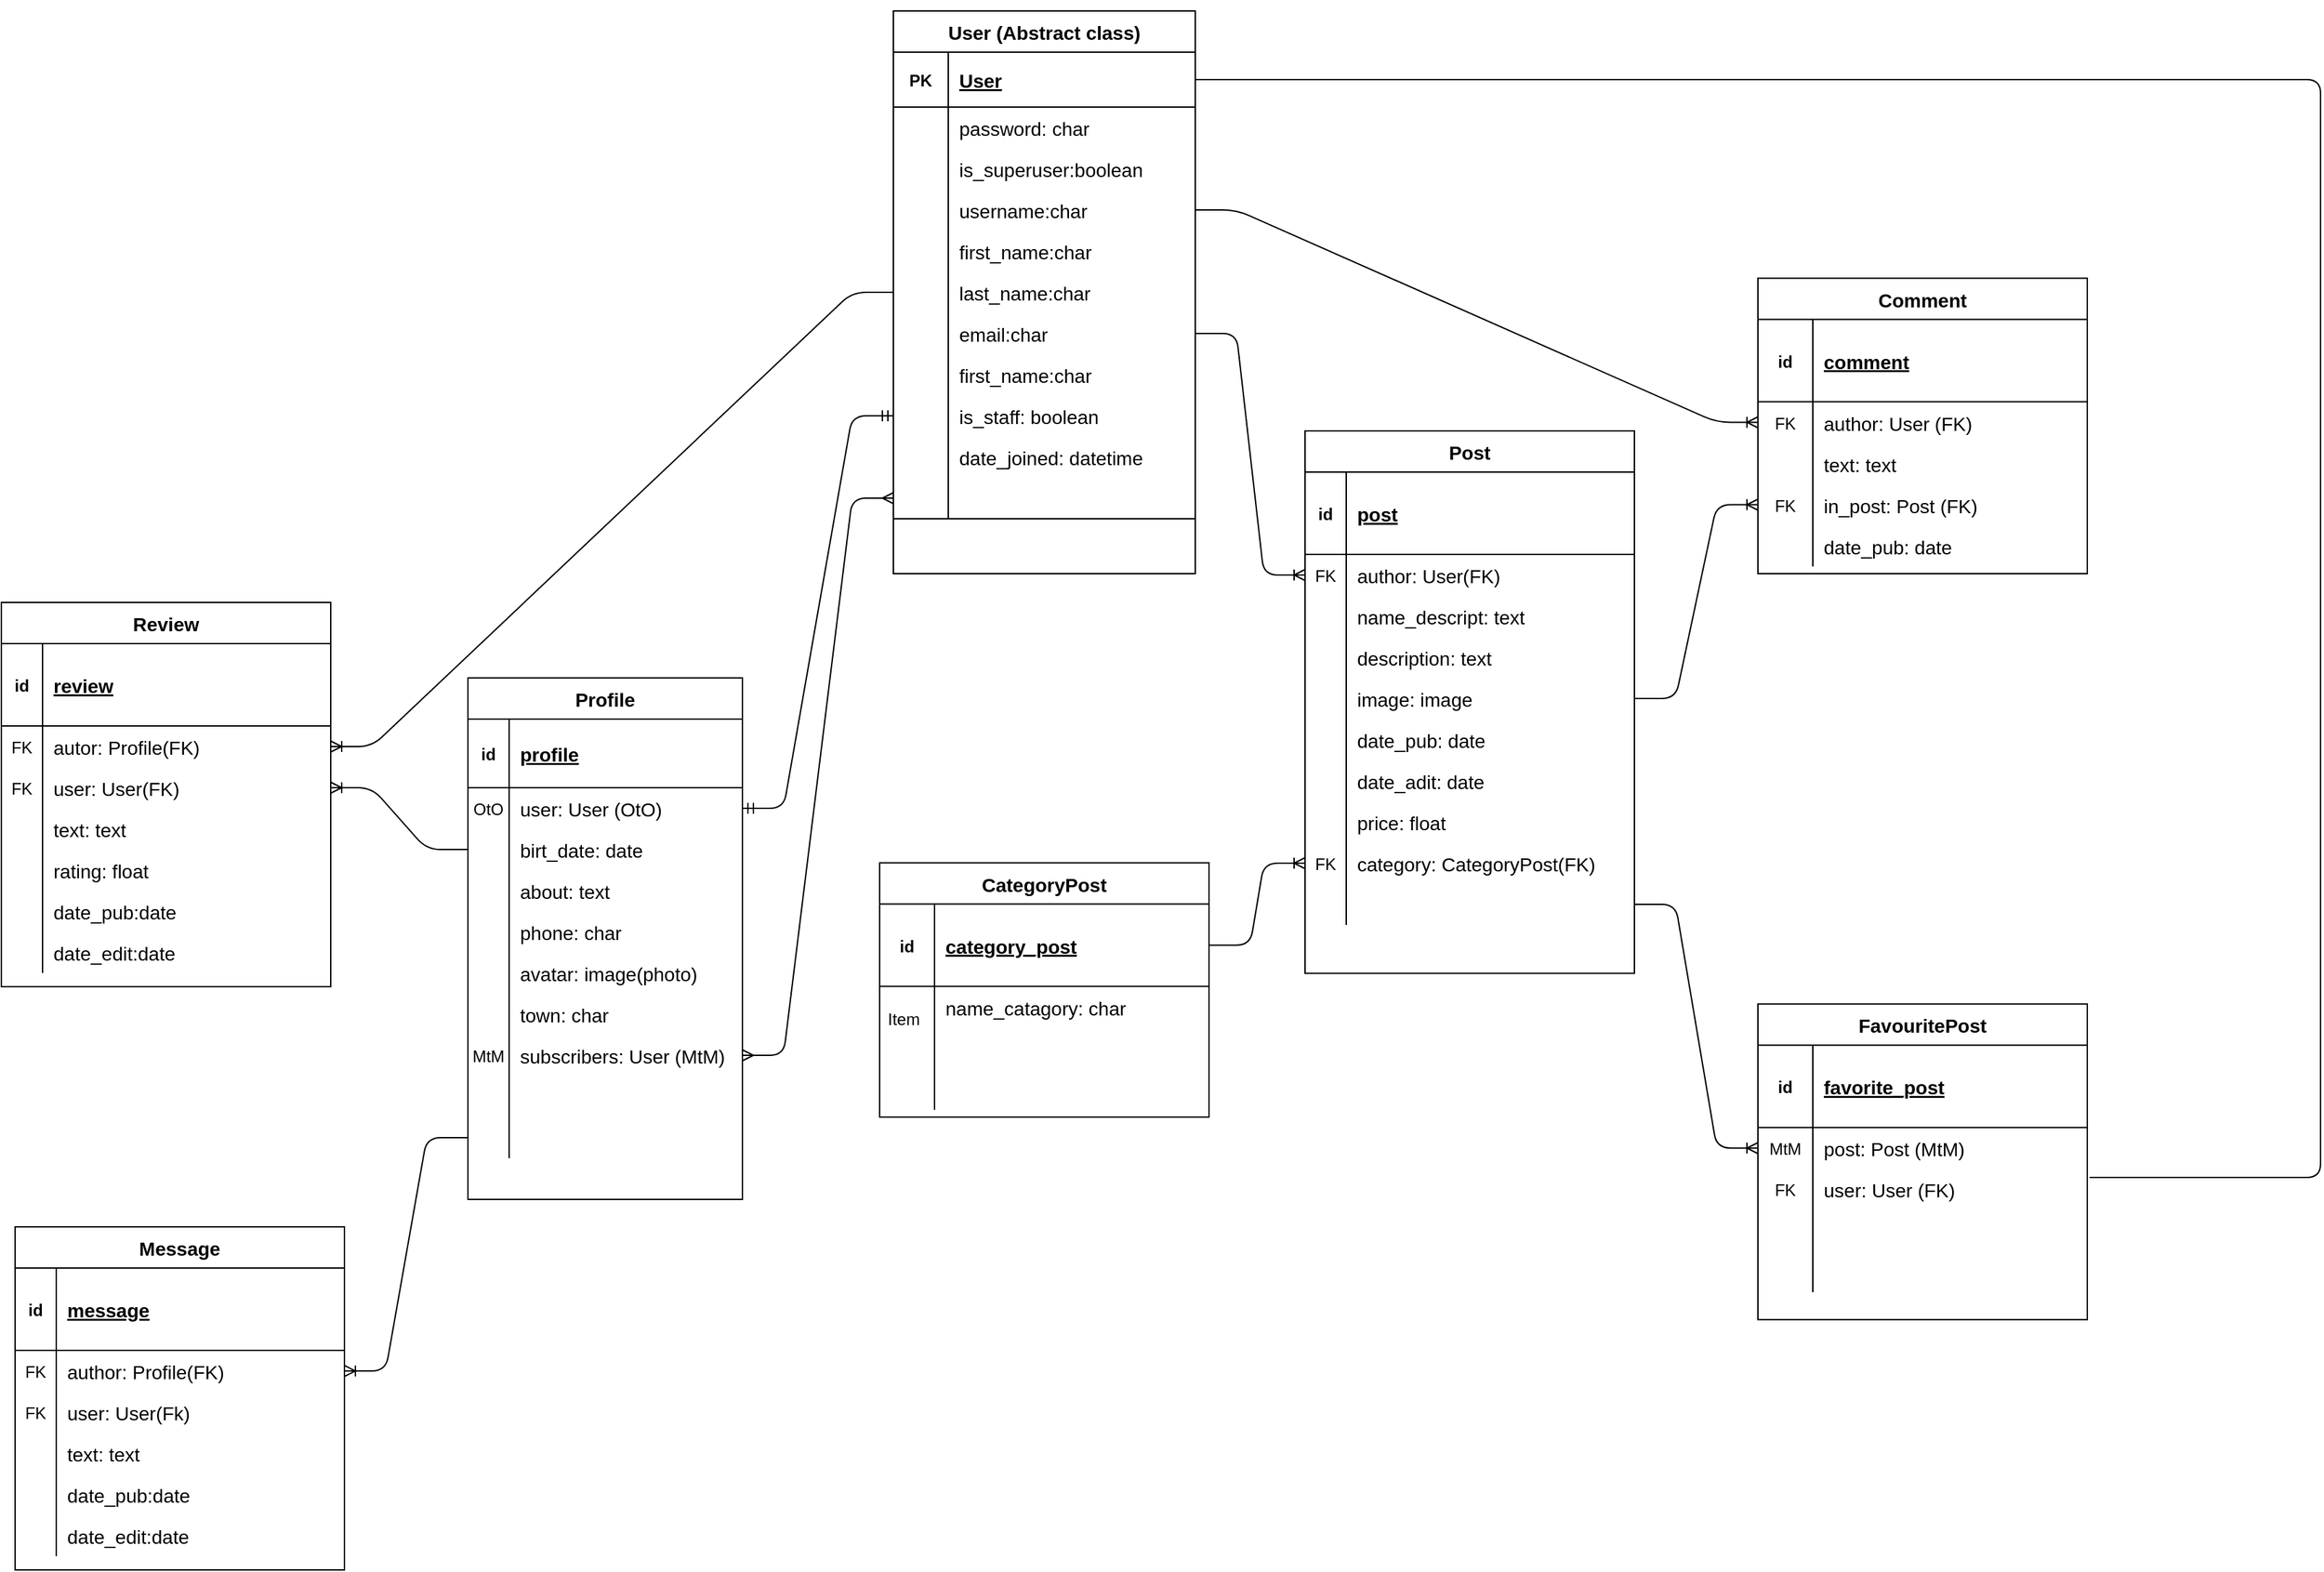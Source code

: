 <mxfile version="14.5.1" type="device"><diagram id="C5RBs43oDa-KdzZeNtuy" name="Page-1"><mxGraphModel dx="1217" dy="721" grid="1" gridSize="10" guides="1" tooltips="1" connect="1" arrows="1" fold="1" page="1" pageScale="1" pageWidth="2336" pageHeight="1654" math="0" shadow="0"><root><mxCell id="WIyWlLk6GJQsqaUBKTNV-0"/><mxCell id="WIyWlLk6GJQsqaUBKTNV-1" parent="WIyWlLk6GJQsqaUBKTNV-0"/><mxCell id="DRokXzS-CBMamXL067lK-61" value="Profile" style="shape=table;startSize=30;container=1;collapsible=1;childLayout=tableLayout;fixedRows=1;rowLines=0;fontStyle=1;align=center;resizeLast=1;fontSize=14;" parent="WIyWlLk6GJQsqaUBKTNV-1" vertex="1"><mxGeometry x="740" y="785" width="200" height="380" as="geometry"/></mxCell><mxCell id="DRokXzS-CBMamXL067lK-62" value="" style="shape=partialRectangle;collapsible=0;dropTarget=0;pointerEvents=0;fillColor=none;top=0;left=0;bottom=1;right=0;points=[[0,0.5],[1,0.5]];portConstraint=eastwest;" parent="DRokXzS-CBMamXL067lK-61" vertex="1"><mxGeometry y="30" width="200" height="50" as="geometry"/></mxCell><mxCell id="DRokXzS-CBMamXL067lK-63" value="id" style="shape=partialRectangle;connectable=0;fillColor=none;top=0;left=0;bottom=0;right=0;fontStyle=1;overflow=hidden;" parent="DRokXzS-CBMamXL067lK-62" vertex="1"><mxGeometry width="30" height="50" as="geometry"/></mxCell><mxCell id="DRokXzS-CBMamXL067lK-64" value="profile" style="shape=partialRectangle;connectable=0;fillColor=none;top=0;left=0;bottom=0;right=0;align=left;spacingLeft=6;fontStyle=5;overflow=hidden;fontSize=14;" parent="DRokXzS-CBMamXL067lK-62" vertex="1"><mxGeometry x="30" width="170" height="50" as="geometry"/></mxCell><mxCell id="DRokXzS-CBMamXL067lK-65" value="" style="shape=partialRectangle;collapsible=0;dropTarget=0;pointerEvents=0;fillColor=none;top=0;left=0;bottom=0;right=0;points=[[0,0.5],[1,0.5]];portConstraint=eastwest;" parent="DRokXzS-CBMamXL067lK-61" vertex="1"><mxGeometry y="80" width="200" height="30" as="geometry"/></mxCell><mxCell id="DRokXzS-CBMamXL067lK-66" value="OtO" style="shape=partialRectangle;connectable=0;fillColor=none;top=0;left=0;bottom=0;right=0;editable=1;overflow=hidden;" parent="DRokXzS-CBMamXL067lK-65" vertex="1"><mxGeometry width="30" height="30" as="geometry"/></mxCell><mxCell id="DRokXzS-CBMamXL067lK-67" value="user: User (OtO)" style="shape=partialRectangle;connectable=0;fillColor=none;top=0;left=0;bottom=0;right=0;align=left;spacingLeft=6;overflow=hidden;fontSize=14;" parent="DRokXzS-CBMamXL067lK-65" vertex="1"><mxGeometry x="30" width="170" height="30" as="geometry"/></mxCell><mxCell id="DRokXzS-CBMamXL067lK-68" value="" style="shape=partialRectangle;collapsible=0;dropTarget=0;pointerEvents=0;fillColor=none;top=0;left=0;bottom=0;right=0;points=[[0,0.5],[1,0.5]];portConstraint=eastwest;" parent="DRokXzS-CBMamXL067lK-61" vertex="1"><mxGeometry y="110" width="200" height="30" as="geometry"/></mxCell><mxCell id="DRokXzS-CBMamXL067lK-69" value="" style="shape=partialRectangle;connectable=0;fillColor=none;top=0;left=0;bottom=0;right=0;editable=1;overflow=hidden;" parent="DRokXzS-CBMamXL067lK-68" vertex="1"><mxGeometry width="30" height="30" as="geometry"/></mxCell><mxCell id="DRokXzS-CBMamXL067lK-70" value="birt_date: date" style="shape=partialRectangle;connectable=0;fillColor=none;top=0;left=0;bottom=0;right=0;align=left;spacingLeft=6;overflow=hidden;fontSize=14;" parent="DRokXzS-CBMamXL067lK-68" vertex="1"><mxGeometry x="30" width="170" height="30" as="geometry"/></mxCell><mxCell id="DRokXzS-CBMamXL067lK-71" value="" style="shape=partialRectangle;collapsible=0;dropTarget=0;pointerEvents=0;fillColor=none;top=0;left=0;bottom=0;right=0;points=[[0,0.5],[1,0.5]];portConstraint=eastwest;" parent="DRokXzS-CBMamXL067lK-61" vertex="1"><mxGeometry y="140" width="200" height="30" as="geometry"/></mxCell><mxCell id="DRokXzS-CBMamXL067lK-72" value="" style="shape=partialRectangle;connectable=0;fillColor=none;top=0;left=0;bottom=0;right=0;editable=1;overflow=hidden;" parent="DRokXzS-CBMamXL067lK-71" vertex="1"><mxGeometry width="30" height="30" as="geometry"/></mxCell><mxCell id="DRokXzS-CBMamXL067lK-73" value="about: text" style="shape=partialRectangle;connectable=0;fillColor=none;top=0;left=0;bottom=0;right=0;align=left;spacingLeft=6;overflow=hidden;fontSize=14;" parent="DRokXzS-CBMamXL067lK-71" vertex="1"><mxGeometry x="30" width="170" height="30" as="geometry"/></mxCell><mxCell id="7pXDt4hfSmjPNFTJMLP0-107" value="" style="shape=partialRectangle;collapsible=0;dropTarget=0;pointerEvents=0;fillColor=none;top=0;left=0;bottom=0;right=0;points=[[0,0.5],[1,0.5]];portConstraint=eastwest;" parent="DRokXzS-CBMamXL067lK-61" vertex="1"><mxGeometry y="170" width="200" height="30" as="geometry"/></mxCell><mxCell id="7pXDt4hfSmjPNFTJMLP0-108" value="" style="shape=partialRectangle;connectable=0;fillColor=none;top=0;left=0;bottom=0;right=0;editable=1;overflow=hidden;" parent="7pXDt4hfSmjPNFTJMLP0-107" vertex="1"><mxGeometry width="30" height="30" as="geometry"/></mxCell><mxCell id="7pXDt4hfSmjPNFTJMLP0-109" value="phone: char" style="shape=partialRectangle;connectable=0;fillColor=none;top=0;left=0;bottom=0;right=0;align=left;spacingLeft=6;overflow=hidden;fontSize=14;" parent="7pXDt4hfSmjPNFTJMLP0-107" vertex="1"><mxGeometry x="30" width="170" height="30" as="geometry"/></mxCell><mxCell id="qoWb5zTs8AmAMaQx9nEv-2" value="" style="shape=partialRectangle;collapsible=0;dropTarget=0;pointerEvents=0;fillColor=none;top=0;left=0;bottom=0;right=0;points=[[0,0.5],[1,0.5]];portConstraint=eastwest;" parent="DRokXzS-CBMamXL067lK-61" vertex="1"><mxGeometry y="200" width="200" height="30" as="geometry"/></mxCell><mxCell id="qoWb5zTs8AmAMaQx9nEv-3" value="" style="shape=partialRectangle;connectable=0;fillColor=none;top=0;left=0;bottom=0;right=0;editable=1;overflow=hidden;" parent="qoWb5zTs8AmAMaQx9nEv-2" vertex="1"><mxGeometry width="30" height="30" as="geometry"/></mxCell><mxCell id="qoWb5zTs8AmAMaQx9nEv-4" value="avatar: image(photo)" style="shape=partialRectangle;connectable=0;fillColor=none;top=0;left=0;bottom=0;right=0;align=left;spacingLeft=6;overflow=hidden;fontSize=14;" parent="qoWb5zTs8AmAMaQx9nEv-2" vertex="1"><mxGeometry x="30" width="170" height="30" as="geometry"/></mxCell><mxCell id="qoWb5zTs8AmAMaQx9nEv-5" value="" style="shape=partialRectangle;collapsible=0;dropTarget=0;pointerEvents=0;fillColor=none;top=0;left=0;bottom=0;right=0;points=[[0,0.5],[1,0.5]];portConstraint=eastwest;" parent="DRokXzS-CBMamXL067lK-61" vertex="1"><mxGeometry y="230" width="200" height="30" as="geometry"/></mxCell><mxCell id="qoWb5zTs8AmAMaQx9nEv-6" value="" style="shape=partialRectangle;connectable=0;fillColor=none;top=0;left=0;bottom=0;right=0;editable=1;overflow=hidden;" parent="qoWb5zTs8AmAMaQx9nEv-5" vertex="1"><mxGeometry width="30" height="30" as="geometry"/></mxCell><mxCell id="qoWb5zTs8AmAMaQx9nEv-7" value="town: char" style="shape=partialRectangle;connectable=0;fillColor=none;top=0;left=0;bottom=0;right=0;align=left;spacingLeft=6;overflow=hidden;fontSize=14;" parent="qoWb5zTs8AmAMaQx9nEv-5" vertex="1"><mxGeometry x="30" width="170" height="30" as="geometry"/></mxCell><mxCell id="qoWb5zTs8AmAMaQx9nEv-8" value="" style="shape=partialRectangle;collapsible=0;dropTarget=0;pointerEvents=0;fillColor=none;top=0;left=0;bottom=0;right=0;points=[[0,0.5],[1,0.5]];portConstraint=eastwest;" parent="DRokXzS-CBMamXL067lK-61" vertex="1"><mxGeometry y="260" width="200" height="30" as="geometry"/></mxCell><mxCell id="qoWb5zTs8AmAMaQx9nEv-9" value="MtM" style="shape=partialRectangle;connectable=0;fillColor=none;top=0;left=0;bottom=0;right=0;editable=1;overflow=hidden;" parent="qoWb5zTs8AmAMaQx9nEv-8" vertex="1"><mxGeometry width="30" height="30" as="geometry"/></mxCell><mxCell id="qoWb5zTs8AmAMaQx9nEv-10" value="subscribers: User (MtM)" style="shape=partialRectangle;connectable=0;fillColor=none;top=0;left=0;bottom=0;right=0;align=left;spacingLeft=6;overflow=hidden;fontSize=14;" parent="qoWb5zTs8AmAMaQx9nEv-8" vertex="1"><mxGeometry x="30" width="170" height="30" as="geometry"/></mxCell><mxCell id="qoWb5zTs8AmAMaQx9nEv-87" value="" style="shape=partialRectangle;collapsible=0;dropTarget=0;pointerEvents=0;fillColor=none;top=0;left=0;bottom=0;right=0;points=[[0,0.5],[1,0.5]];portConstraint=eastwest;" parent="DRokXzS-CBMamXL067lK-61" vertex="1"><mxGeometry y="290" width="200" height="30" as="geometry"/></mxCell><mxCell id="qoWb5zTs8AmAMaQx9nEv-88" value="" style="shape=partialRectangle;connectable=0;fillColor=none;top=0;left=0;bottom=0;right=0;editable=1;overflow=hidden;" parent="qoWb5zTs8AmAMaQx9nEv-87" vertex="1"><mxGeometry width="30" height="30" as="geometry"/></mxCell><mxCell id="qoWb5zTs8AmAMaQx9nEv-89" value="" style="shape=partialRectangle;connectable=0;fillColor=none;top=0;left=0;bottom=0;right=0;align=left;spacingLeft=6;overflow=hidden;fontSize=14;" parent="qoWb5zTs8AmAMaQx9nEv-87" vertex="1"><mxGeometry x="30" width="170" height="30" as="geometry"/></mxCell><mxCell id="qoWb5zTs8AmAMaQx9nEv-118" value="" style="shape=partialRectangle;collapsible=0;dropTarget=0;pointerEvents=0;fillColor=none;top=0;left=0;bottom=0;right=0;points=[[0,0.5],[1,0.5]];portConstraint=eastwest;" parent="DRokXzS-CBMamXL067lK-61" vertex="1"><mxGeometry y="320" width="200" height="30" as="geometry"/></mxCell><mxCell id="qoWb5zTs8AmAMaQx9nEv-119" value="" style="shape=partialRectangle;connectable=0;fillColor=none;top=0;left=0;bottom=0;right=0;editable=1;overflow=hidden;" parent="qoWb5zTs8AmAMaQx9nEv-118" vertex="1"><mxGeometry width="30" height="30" as="geometry"/></mxCell><mxCell id="qoWb5zTs8AmAMaQx9nEv-120" value="" style="shape=partialRectangle;connectable=0;fillColor=none;top=0;left=0;bottom=0;right=0;align=left;spacingLeft=6;overflow=hidden;fontSize=14;" parent="qoWb5zTs8AmAMaQx9nEv-118" vertex="1"><mxGeometry x="30" width="170" height="30" as="geometry"/></mxCell><mxCell id="7pXDt4hfSmjPNFTJMLP0-0" value="Message" style="shape=table;startSize=30;container=1;collapsible=1;childLayout=tableLayout;fixedRows=1;rowLines=0;fontStyle=1;align=center;resizeLast=1;fontSize=14;" parent="WIyWlLk6GJQsqaUBKTNV-1" vertex="1"><mxGeometry x="410" y="1185" width="240" height="250" as="geometry"/></mxCell><mxCell id="7pXDt4hfSmjPNFTJMLP0-1" value="" style="shape=partialRectangle;collapsible=0;dropTarget=0;pointerEvents=0;fillColor=none;top=0;left=0;bottom=1;right=0;points=[[0,0.5],[1,0.5]];portConstraint=eastwest;" parent="7pXDt4hfSmjPNFTJMLP0-0" vertex="1"><mxGeometry y="30" width="240" height="60" as="geometry"/></mxCell><mxCell id="7pXDt4hfSmjPNFTJMLP0-2" value="id" style="shape=partialRectangle;connectable=0;fillColor=none;top=0;left=0;bottom=0;right=0;fontStyle=1;overflow=hidden;" parent="7pXDt4hfSmjPNFTJMLP0-1" vertex="1"><mxGeometry width="30" height="60" as="geometry"/></mxCell><mxCell id="7pXDt4hfSmjPNFTJMLP0-3" value="message" style="shape=partialRectangle;connectable=0;fillColor=none;top=0;left=0;bottom=0;right=0;align=left;spacingLeft=6;fontStyle=5;overflow=hidden;fontSize=14;" parent="7pXDt4hfSmjPNFTJMLP0-1" vertex="1"><mxGeometry x="30" width="210" height="60" as="geometry"/></mxCell><mxCell id="7pXDt4hfSmjPNFTJMLP0-4" value="" style="shape=partialRectangle;collapsible=0;dropTarget=0;pointerEvents=0;fillColor=none;top=0;left=0;bottom=0;right=0;points=[[0,0.5],[1,0.5]];portConstraint=eastwest;" parent="7pXDt4hfSmjPNFTJMLP0-0" vertex="1"><mxGeometry y="90" width="240" height="30" as="geometry"/></mxCell><mxCell id="7pXDt4hfSmjPNFTJMLP0-5" value="FK" style="shape=partialRectangle;connectable=0;fillColor=none;top=0;left=0;bottom=0;right=0;editable=1;overflow=hidden;" parent="7pXDt4hfSmjPNFTJMLP0-4" vertex="1"><mxGeometry width="30" height="30" as="geometry"/></mxCell><mxCell id="7pXDt4hfSmjPNFTJMLP0-6" value="author: Profile(FK)" style="shape=partialRectangle;connectable=0;fillColor=none;top=0;left=0;bottom=0;right=0;align=left;spacingLeft=6;overflow=hidden;fontSize=14;" parent="7pXDt4hfSmjPNFTJMLP0-4" vertex="1"><mxGeometry x="30" width="210" height="30" as="geometry"/></mxCell><mxCell id="7pXDt4hfSmjPNFTJMLP0-7" value="" style="shape=partialRectangle;collapsible=0;dropTarget=0;pointerEvents=0;fillColor=none;top=0;left=0;bottom=0;right=0;points=[[0,0.5],[1,0.5]];portConstraint=eastwest;" parent="7pXDt4hfSmjPNFTJMLP0-0" vertex="1"><mxGeometry y="120" width="240" height="30" as="geometry"/></mxCell><mxCell id="7pXDt4hfSmjPNFTJMLP0-8" value="FK" style="shape=partialRectangle;connectable=0;fillColor=none;top=0;left=0;bottom=0;right=0;editable=1;overflow=hidden;" parent="7pXDt4hfSmjPNFTJMLP0-7" vertex="1"><mxGeometry width="30" height="30" as="geometry"/></mxCell><mxCell id="7pXDt4hfSmjPNFTJMLP0-9" value="user: User(Fk)" style="shape=partialRectangle;connectable=0;fillColor=none;top=0;left=0;bottom=0;right=0;align=left;spacingLeft=6;overflow=hidden;fontSize=14;" parent="7pXDt4hfSmjPNFTJMLP0-7" vertex="1"><mxGeometry x="30" width="210" height="30" as="geometry"/></mxCell><mxCell id="7pXDt4hfSmjPNFTJMLP0-10" value="" style="shape=partialRectangle;collapsible=0;dropTarget=0;pointerEvents=0;fillColor=none;top=0;left=0;bottom=0;right=0;points=[[0,0.5],[1,0.5]];portConstraint=eastwest;" parent="7pXDt4hfSmjPNFTJMLP0-0" vertex="1"><mxGeometry y="150" width="240" height="30" as="geometry"/></mxCell><mxCell id="7pXDt4hfSmjPNFTJMLP0-11" value="" style="shape=partialRectangle;connectable=0;fillColor=none;top=0;left=0;bottom=0;right=0;editable=1;overflow=hidden;" parent="7pXDt4hfSmjPNFTJMLP0-10" vertex="1"><mxGeometry width="30" height="30" as="geometry"/></mxCell><mxCell id="7pXDt4hfSmjPNFTJMLP0-12" value="text: text" style="shape=partialRectangle;connectable=0;fillColor=none;top=0;left=0;bottom=0;right=0;align=left;spacingLeft=6;overflow=hidden;fontSize=14;" parent="7pXDt4hfSmjPNFTJMLP0-10" vertex="1"><mxGeometry x="30" width="210" height="30" as="geometry"/></mxCell><mxCell id="r8m8EU_cKm84tU_ExnwE-107" value="" style="shape=partialRectangle;collapsible=0;dropTarget=0;pointerEvents=0;fillColor=none;top=0;left=0;bottom=0;right=0;points=[[0,0.5],[1,0.5]];portConstraint=eastwest;" parent="7pXDt4hfSmjPNFTJMLP0-0" vertex="1"><mxGeometry y="180" width="240" height="30" as="geometry"/></mxCell><mxCell id="r8m8EU_cKm84tU_ExnwE-108" value="" style="shape=partialRectangle;connectable=0;fillColor=none;top=0;left=0;bottom=0;right=0;editable=1;overflow=hidden;" parent="r8m8EU_cKm84tU_ExnwE-107" vertex="1"><mxGeometry width="30" height="30" as="geometry"/></mxCell><mxCell id="r8m8EU_cKm84tU_ExnwE-109" value="date_pub:date" style="shape=partialRectangle;connectable=0;fillColor=none;top=0;left=0;bottom=0;right=0;align=left;spacingLeft=6;overflow=hidden;fontSize=14;" parent="r8m8EU_cKm84tU_ExnwE-107" vertex="1"><mxGeometry x="30" width="210" height="30" as="geometry"/></mxCell><mxCell id="r8m8EU_cKm84tU_ExnwE-110" value="" style="shape=partialRectangle;collapsible=0;dropTarget=0;pointerEvents=0;fillColor=none;top=0;left=0;bottom=0;right=0;points=[[0,0.5],[1,0.5]];portConstraint=eastwest;" parent="7pXDt4hfSmjPNFTJMLP0-0" vertex="1"><mxGeometry y="210" width="240" height="30" as="geometry"/></mxCell><mxCell id="r8m8EU_cKm84tU_ExnwE-111" value="" style="shape=partialRectangle;connectable=0;fillColor=none;top=0;left=0;bottom=0;right=0;editable=1;overflow=hidden;" parent="r8m8EU_cKm84tU_ExnwE-110" vertex="1"><mxGeometry width="30" height="30" as="geometry"/></mxCell><mxCell id="r8m8EU_cKm84tU_ExnwE-112" value="date_edit:date" style="shape=partialRectangle;connectable=0;fillColor=none;top=0;left=0;bottom=0;right=0;align=left;spacingLeft=6;overflow=hidden;fontSize=14;" parent="r8m8EU_cKm84tU_ExnwE-110" vertex="1"><mxGeometry x="30" width="210" height="30" as="geometry"/></mxCell><mxCell id="7pXDt4hfSmjPNFTJMLP0-27" value="User (Abstract class)" style="shape=table;startSize=30;container=1;collapsible=1;childLayout=tableLayout;fixedRows=1;rowLines=0;fontStyle=1;align=center;resizeLast=1;fontSize=14;" parent="WIyWlLk6GJQsqaUBKTNV-1" vertex="1"><mxGeometry x="1050" y="299" width="220" height="410" as="geometry"/></mxCell><mxCell id="7pXDt4hfSmjPNFTJMLP0-28" value="" style="shape=partialRectangle;collapsible=0;dropTarget=0;pointerEvents=0;fillColor=none;top=0;left=0;bottom=1;right=0;points=[[0,0.5],[1,0.5]];portConstraint=eastwest;" parent="7pXDt4hfSmjPNFTJMLP0-27" vertex="1"><mxGeometry y="30" width="220" height="40" as="geometry"/></mxCell><mxCell id="7pXDt4hfSmjPNFTJMLP0-29" value="PK" style="shape=partialRectangle;connectable=0;fillColor=none;top=0;left=0;bottom=0;right=0;fontStyle=1;overflow=hidden;" parent="7pXDt4hfSmjPNFTJMLP0-28" vertex="1"><mxGeometry width="40" height="40" as="geometry"/></mxCell><mxCell id="7pXDt4hfSmjPNFTJMLP0-30" value="User" style="shape=partialRectangle;connectable=0;fillColor=none;top=0;left=0;bottom=0;right=0;align=left;spacingLeft=6;fontStyle=5;overflow=hidden;fontSize=14;" parent="7pXDt4hfSmjPNFTJMLP0-28" vertex="1"><mxGeometry x="40" width="180" height="40" as="geometry"/></mxCell><mxCell id="7pXDt4hfSmjPNFTJMLP0-31" value="" style="shape=partialRectangle;collapsible=0;dropTarget=0;pointerEvents=0;fillColor=none;top=0;left=0;bottom=0;right=0;points=[[0,0.5],[1,0.5]];portConstraint=eastwest;" parent="7pXDt4hfSmjPNFTJMLP0-27" vertex="1"><mxGeometry y="70" width="220" height="30" as="geometry"/></mxCell><mxCell id="7pXDt4hfSmjPNFTJMLP0-32" value="" style="shape=partialRectangle;connectable=0;fillColor=none;top=0;left=0;bottom=0;right=0;editable=1;overflow=hidden;" parent="7pXDt4hfSmjPNFTJMLP0-31" vertex="1"><mxGeometry width="40" height="30" as="geometry"/></mxCell><mxCell id="7pXDt4hfSmjPNFTJMLP0-33" value="password: char" style="shape=partialRectangle;connectable=0;fillColor=none;top=0;left=0;bottom=0;right=0;align=left;spacingLeft=6;overflow=hidden;fontSize=14;" parent="7pXDt4hfSmjPNFTJMLP0-31" vertex="1"><mxGeometry x="40" width="180" height="30" as="geometry"/></mxCell><mxCell id="7pXDt4hfSmjPNFTJMLP0-34" value="" style="shape=partialRectangle;collapsible=0;dropTarget=0;pointerEvents=0;fillColor=none;top=0;left=0;bottom=0;right=0;points=[[0,0.5],[1,0.5]];portConstraint=eastwest;" parent="7pXDt4hfSmjPNFTJMLP0-27" vertex="1"><mxGeometry y="100" width="220" height="30" as="geometry"/></mxCell><mxCell id="7pXDt4hfSmjPNFTJMLP0-35" value="" style="shape=partialRectangle;connectable=0;fillColor=none;top=0;left=0;bottom=0;right=0;editable=1;overflow=hidden;" parent="7pXDt4hfSmjPNFTJMLP0-34" vertex="1"><mxGeometry width="40" height="30" as="geometry"/></mxCell><mxCell id="7pXDt4hfSmjPNFTJMLP0-36" value="is_superuser:boolean" style="shape=partialRectangle;connectable=0;fillColor=none;top=0;left=0;bottom=0;right=0;align=left;spacingLeft=6;overflow=hidden;fontSize=14;" parent="7pXDt4hfSmjPNFTJMLP0-34" vertex="1"><mxGeometry x="40" width="180" height="30" as="geometry"/></mxCell><mxCell id="7pXDt4hfSmjPNFTJMLP0-37" value="" style="shape=partialRectangle;collapsible=0;dropTarget=0;pointerEvents=0;fillColor=none;top=0;left=0;bottom=0;right=0;points=[[0,0.5],[1,0.5]];portConstraint=eastwest;" parent="7pXDt4hfSmjPNFTJMLP0-27" vertex="1"><mxGeometry y="130" width="220" height="30" as="geometry"/></mxCell><mxCell id="7pXDt4hfSmjPNFTJMLP0-38" value="" style="shape=partialRectangle;connectable=0;fillColor=none;top=0;left=0;bottom=0;right=0;editable=1;overflow=hidden;" parent="7pXDt4hfSmjPNFTJMLP0-37" vertex="1"><mxGeometry width="40" height="30" as="geometry"/></mxCell><mxCell id="7pXDt4hfSmjPNFTJMLP0-39" value="username:char" style="shape=partialRectangle;connectable=0;fillColor=none;top=0;left=0;bottom=0;right=0;align=left;spacingLeft=6;overflow=hidden;fontSize=14;" parent="7pXDt4hfSmjPNFTJMLP0-37" vertex="1"><mxGeometry x="40" width="180" height="30" as="geometry"/></mxCell><mxCell id="7pXDt4hfSmjPNFTJMLP0-46" value="" style="shape=partialRectangle;collapsible=0;dropTarget=0;pointerEvents=0;fillColor=none;top=0;left=0;bottom=0;right=0;points=[[0,0.5],[1,0.5]];portConstraint=eastwest;" parent="7pXDt4hfSmjPNFTJMLP0-27" vertex="1"><mxGeometry y="160" width="220" height="30" as="geometry"/></mxCell><mxCell id="7pXDt4hfSmjPNFTJMLP0-47" value="" style="shape=partialRectangle;connectable=0;fillColor=none;top=0;left=0;bottom=0;right=0;editable=1;overflow=hidden;" parent="7pXDt4hfSmjPNFTJMLP0-46" vertex="1"><mxGeometry width="40" height="30" as="geometry"/></mxCell><mxCell id="7pXDt4hfSmjPNFTJMLP0-48" value="first_name:char" style="shape=partialRectangle;connectable=0;fillColor=none;top=0;left=0;bottom=0;right=0;align=left;spacingLeft=6;overflow=hidden;fontSize=14;" parent="7pXDt4hfSmjPNFTJMLP0-46" vertex="1"><mxGeometry x="40" width="180" height="30" as="geometry"/></mxCell><mxCell id="7pXDt4hfSmjPNFTJMLP0-49" value="" style="shape=partialRectangle;collapsible=0;dropTarget=0;pointerEvents=0;fillColor=none;top=0;left=0;bottom=0;right=0;points=[[0,0.5],[1,0.5]];portConstraint=eastwest;" parent="7pXDt4hfSmjPNFTJMLP0-27" vertex="1"><mxGeometry y="190" width="220" height="30" as="geometry"/></mxCell><mxCell id="7pXDt4hfSmjPNFTJMLP0-50" value="" style="shape=partialRectangle;connectable=0;fillColor=none;top=0;left=0;bottom=0;right=0;editable=1;overflow=hidden;" parent="7pXDt4hfSmjPNFTJMLP0-49" vertex="1"><mxGeometry width="40" height="30" as="geometry"/></mxCell><mxCell id="7pXDt4hfSmjPNFTJMLP0-51" value="last_name:char" style="shape=partialRectangle;connectable=0;fillColor=none;top=0;left=0;bottom=0;right=0;align=left;spacingLeft=6;overflow=hidden;fontSize=14;" parent="7pXDt4hfSmjPNFTJMLP0-49" vertex="1"><mxGeometry x="40" width="180" height="30" as="geometry"/></mxCell><mxCell id="7pXDt4hfSmjPNFTJMLP0-52" value="" style="shape=partialRectangle;collapsible=0;dropTarget=0;pointerEvents=0;fillColor=none;top=0;left=0;bottom=0;right=0;points=[[0,0.5],[1,0.5]];portConstraint=eastwest;" parent="7pXDt4hfSmjPNFTJMLP0-27" vertex="1"><mxGeometry y="220" width="220" height="30" as="geometry"/></mxCell><mxCell id="7pXDt4hfSmjPNFTJMLP0-53" value="" style="shape=partialRectangle;connectable=0;fillColor=none;top=0;left=0;bottom=0;right=0;editable=1;overflow=hidden;" parent="7pXDt4hfSmjPNFTJMLP0-52" vertex="1"><mxGeometry width="40" height="30" as="geometry"/></mxCell><mxCell id="7pXDt4hfSmjPNFTJMLP0-54" value="email:char" style="shape=partialRectangle;connectable=0;fillColor=none;top=0;left=0;bottom=0;right=0;align=left;spacingLeft=6;overflow=hidden;fontSize=14;" parent="7pXDt4hfSmjPNFTJMLP0-52" vertex="1"><mxGeometry x="40" width="180" height="30" as="geometry"/></mxCell><mxCell id="7pXDt4hfSmjPNFTJMLP0-55" value="" style="shape=partialRectangle;collapsible=0;dropTarget=0;pointerEvents=0;fillColor=none;top=0;left=0;bottom=0;right=0;points=[[0,0.5],[1,0.5]];portConstraint=eastwest;" parent="7pXDt4hfSmjPNFTJMLP0-27" vertex="1"><mxGeometry y="250" width="220" height="30" as="geometry"/></mxCell><mxCell id="7pXDt4hfSmjPNFTJMLP0-56" value="" style="shape=partialRectangle;connectable=0;fillColor=none;top=0;left=0;bottom=0;right=0;editable=1;overflow=hidden;" parent="7pXDt4hfSmjPNFTJMLP0-55" vertex="1"><mxGeometry width="40" height="30" as="geometry"/></mxCell><mxCell id="7pXDt4hfSmjPNFTJMLP0-57" value="first_name:char" style="shape=partialRectangle;connectable=0;fillColor=none;top=0;left=0;bottom=0;right=0;align=left;spacingLeft=6;overflow=hidden;fontSize=14;" parent="7pXDt4hfSmjPNFTJMLP0-55" vertex="1"><mxGeometry x="40" width="180" height="30" as="geometry"/></mxCell><mxCell id="7pXDt4hfSmjPNFTJMLP0-58" value="" style="shape=partialRectangle;collapsible=0;dropTarget=0;pointerEvents=0;fillColor=none;top=0;left=0;bottom=0;right=0;points=[[0,0.5],[1,0.5]];portConstraint=eastwest;" parent="7pXDt4hfSmjPNFTJMLP0-27" vertex="1"><mxGeometry y="280" width="220" height="30" as="geometry"/></mxCell><mxCell id="7pXDt4hfSmjPNFTJMLP0-59" value="" style="shape=partialRectangle;connectable=0;fillColor=none;top=0;left=0;bottom=0;right=0;editable=1;overflow=hidden;" parent="7pXDt4hfSmjPNFTJMLP0-58" vertex="1"><mxGeometry width="40" height="30" as="geometry"/></mxCell><mxCell id="7pXDt4hfSmjPNFTJMLP0-60" value="is_staff: boolean" style="shape=partialRectangle;connectable=0;fillColor=none;top=0;left=0;bottom=0;right=0;align=left;spacingLeft=6;overflow=hidden;fontSize=14;" parent="7pXDt4hfSmjPNFTJMLP0-58" vertex="1"><mxGeometry x="40" width="180" height="30" as="geometry"/></mxCell><mxCell id="7pXDt4hfSmjPNFTJMLP0-61" value="" style="shape=partialRectangle;collapsible=0;dropTarget=0;pointerEvents=0;fillColor=none;top=0;left=0;bottom=0;right=0;points=[[0,0.5],[1,0.5]];portConstraint=eastwest;" parent="7pXDt4hfSmjPNFTJMLP0-27" vertex="1"><mxGeometry y="310" width="220" height="30" as="geometry"/></mxCell><mxCell id="7pXDt4hfSmjPNFTJMLP0-62" value="" style="shape=partialRectangle;connectable=0;fillColor=none;top=0;left=0;bottom=0;right=0;editable=1;overflow=hidden;" parent="7pXDt4hfSmjPNFTJMLP0-61" vertex="1"><mxGeometry width="40" height="30" as="geometry"/></mxCell><mxCell id="7pXDt4hfSmjPNFTJMLP0-63" value="date_joined: datetime" style="shape=partialRectangle;connectable=0;fillColor=none;top=0;left=0;bottom=0;right=0;align=left;spacingLeft=6;overflow=hidden;fontSize=14;" parent="7pXDt4hfSmjPNFTJMLP0-61" vertex="1"><mxGeometry x="40" width="180" height="30" as="geometry"/></mxCell><mxCell id="7pXDt4hfSmjPNFTJMLP0-97" value="" style="shape=partialRectangle;collapsible=0;dropTarget=0;pointerEvents=0;fillColor=none;top=0;left=0;bottom=1;right=0;points=[[0,0.5],[1,0.5]];portConstraint=eastwest;" parent="7pXDt4hfSmjPNFTJMLP0-27" vertex="1"><mxGeometry y="340" width="220" height="30" as="geometry"/></mxCell><mxCell id="7pXDt4hfSmjPNFTJMLP0-98" value="" style="shape=partialRectangle;connectable=0;fillColor=none;top=0;left=0;bottom=0;right=0;fontStyle=1;overflow=hidden;" parent="7pXDt4hfSmjPNFTJMLP0-97" vertex="1"><mxGeometry width="40" height="30" as="geometry"/></mxCell><mxCell id="7pXDt4hfSmjPNFTJMLP0-99" value="" style="shape=partialRectangle;connectable=0;fillColor=none;top=0;left=0;bottom=0;right=0;align=left;spacingLeft=6;fontStyle=5;overflow=hidden;fontSize=14;" parent="7pXDt4hfSmjPNFTJMLP0-97" vertex="1"><mxGeometry x="40" width="180" height="30" as="geometry"/></mxCell><mxCell id="qoWb5zTs8AmAMaQx9nEv-11" value="CategoryPost" style="shape=table;startSize=30;container=1;collapsible=1;childLayout=tableLayout;fixedRows=1;rowLines=0;fontStyle=1;align=center;resizeLast=1;fontSize=14;" parent="WIyWlLk6GJQsqaUBKTNV-1" vertex="1"><mxGeometry x="1040" y="919.75" width="240" height="185.25" as="geometry"/></mxCell><mxCell id="qoWb5zTs8AmAMaQx9nEv-12" value="" style="shape=partialRectangle;collapsible=0;dropTarget=0;pointerEvents=0;fillColor=none;top=0;left=0;bottom=1;right=0;points=[[0,0.5],[1,0.5]];portConstraint=eastwest;" parent="qoWb5zTs8AmAMaQx9nEv-11" vertex="1"><mxGeometry y="30" width="240" height="60" as="geometry"/></mxCell><mxCell id="qoWb5zTs8AmAMaQx9nEv-13" value="id" style="shape=partialRectangle;connectable=0;fillColor=none;top=0;left=0;bottom=0;right=0;fontStyle=1;overflow=hidden;" parent="qoWb5zTs8AmAMaQx9nEv-12" vertex="1"><mxGeometry width="40" height="60" as="geometry"/></mxCell><mxCell id="qoWb5zTs8AmAMaQx9nEv-14" value="category_post" style="shape=partialRectangle;connectable=0;fillColor=none;top=0;left=0;bottom=0;right=0;align=left;spacingLeft=6;fontStyle=5;overflow=hidden;fontSize=14;" parent="qoWb5zTs8AmAMaQx9nEv-12" vertex="1"><mxGeometry x="40" width="200" height="60" as="geometry"/></mxCell><mxCell id="qoWb5zTs8AmAMaQx9nEv-15" value="" style="shape=partialRectangle;collapsible=0;dropTarget=0;pointerEvents=0;fillColor=none;top=0;left=0;bottom=0;right=0;points=[[0,0.5],[1,0.5]];portConstraint=eastwest;" parent="qoWb5zTs8AmAMaQx9nEv-11" vertex="1"><mxGeometry y="90" width="240" height="30" as="geometry"/></mxCell><mxCell id="qoWb5zTs8AmAMaQx9nEv-16" value="" style="shape=partialRectangle;connectable=0;fillColor=none;top=0;left=0;bottom=0;right=0;editable=1;overflow=hidden;" parent="qoWb5zTs8AmAMaQx9nEv-15" vertex="1"><mxGeometry width="40" height="30" as="geometry"/></mxCell><mxCell id="qoWb5zTs8AmAMaQx9nEv-17" value="name_catagory: char" style="shape=partialRectangle;connectable=0;fillColor=none;top=0;left=0;bottom=0;right=0;align=left;spacingLeft=6;overflow=hidden;fontSize=14;" parent="qoWb5zTs8AmAMaQx9nEv-15" vertex="1"><mxGeometry x="40" width="200" height="30" as="geometry"/></mxCell><mxCell id="qoWb5zTs8AmAMaQx9nEv-18" value="" style="shape=partialRectangle;collapsible=0;dropTarget=0;pointerEvents=0;fillColor=none;top=0;left=0;bottom=0;right=0;points=[[0,0.5],[1,0.5]];portConstraint=eastwest;" parent="qoWb5zTs8AmAMaQx9nEv-11" vertex="1"><mxGeometry y="120" width="240" height="30" as="geometry"/></mxCell><mxCell id="qoWb5zTs8AmAMaQx9nEv-19" value="" style="shape=partialRectangle;connectable=0;fillColor=none;top=0;left=0;bottom=0;right=0;editable=1;overflow=hidden;" parent="qoWb5zTs8AmAMaQx9nEv-18" vertex="1"><mxGeometry width="40" height="30" as="geometry"/></mxCell><mxCell id="qoWb5zTs8AmAMaQx9nEv-20" value="" style="shape=partialRectangle;connectable=0;fillColor=none;top=0;left=0;bottom=0;right=0;align=left;spacingLeft=6;overflow=hidden;fontSize=14;" parent="qoWb5zTs8AmAMaQx9nEv-18" vertex="1"><mxGeometry x="40" width="200" height="30" as="geometry"/></mxCell><mxCell id="qoWb5zTs8AmAMaQx9nEv-21" value="" style="shape=partialRectangle;collapsible=0;dropTarget=0;pointerEvents=0;fillColor=none;top=0;left=0;bottom=0;right=0;points=[[0,0.5],[1,0.5]];portConstraint=eastwest;" parent="qoWb5zTs8AmAMaQx9nEv-11" vertex="1"><mxGeometry y="150" width="240" height="30" as="geometry"/></mxCell><mxCell id="qoWb5zTs8AmAMaQx9nEv-22" value="" style="shape=partialRectangle;connectable=0;fillColor=none;top=0;left=0;bottom=0;right=0;editable=1;overflow=hidden;" parent="qoWb5zTs8AmAMaQx9nEv-21" vertex="1"><mxGeometry width="40" height="30" as="geometry"/></mxCell><mxCell id="qoWb5zTs8AmAMaQx9nEv-23" value="" style="shape=partialRectangle;connectable=0;fillColor=none;top=0;left=0;bottom=0;right=0;align=left;spacingLeft=6;overflow=hidden;fontSize=14;fontStyle=1" parent="qoWb5zTs8AmAMaQx9nEv-21" vertex="1"><mxGeometry x="40" width="200" height="30" as="geometry"/></mxCell><mxCell id="qoWb5zTs8AmAMaQx9nEv-58" value="Comment" style="shape=table;startSize=30;container=1;collapsible=1;childLayout=tableLayout;fixedRows=1;rowLines=0;fontStyle=1;align=center;resizeLast=1;fontSize=14;" parent="WIyWlLk6GJQsqaUBKTNV-1" vertex="1"><mxGeometry x="1680" y="493.75" width="240" height="215.25" as="geometry"/></mxCell><mxCell id="qoWb5zTs8AmAMaQx9nEv-59" value="" style="shape=partialRectangle;collapsible=0;dropTarget=0;pointerEvents=0;fillColor=none;top=0;left=0;bottom=1;right=0;points=[[0,0.5],[1,0.5]];portConstraint=eastwest;" parent="qoWb5zTs8AmAMaQx9nEv-58" vertex="1"><mxGeometry y="30" width="240" height="60" as="geometry"/></mxCell><mxCell id="qoWb5zTs8AmAMaQx9nEv-60" value="id" style="shape=partialRectangle;connectable=0;fillColor=none;top=0;left=0;bottom=0;right=0;fontStyle=1;overflow=hidden;" parent="qoWb5zTs8AmAMaQx9nEv-59" vertex="1"><mxGeometry width="40" height="60" as="geometry"/></mxCell><mxCell id="qoWb5zTs8AmAMaQx9nEv-61" value="comment" style="shape=partialRectangle;connectable=0;fillColor=none;top=0;left=0;bottom=0;right=0;align=left;spacingLeft=6;fontStyle=5;overflow=hidden;fontSize=14;" parent="qoWb5zTs8AmAMaQx9nEv-59" vertex="1"><mxGeometry x="40" width="200" height="60" as="geometry"/></mxCell><mxCell id="qoWb5zTs8AmAMaQx9nEv-62" value="" style="shape=partialRectangle;collapsible=0;dropTarget=0;pointerEvents=0;fillColor=none;top=0;left=0;bottom=0;right=0;points=[[0,0.5],[1,0.5]];portConstraint=eastwest;" parent="qoWb5zTs8AmAMaQx9nEv-58" vertex="1"><mxGeometry y="90" width="240" height="30" as="geometry"/></mxCell><mxCell id="qoWb5zTs8AmAMaQx9nEv-63" value="FK" style="shape=partialRectangle;connectable=0;fillColor=none;top=0;left=0;bottom=0;right=0;editable=1;overflow=hidden;" parent="qoWb5zTs8AmAMaQx9nEv-62" vertex="1"><mxGeometry width="40" height="30" as="geometry"/></mxCell><mxCell id="qoWb5zTs8AmAMaQx9nEv-64" value="author: User (FK)" style="shape=partialRectangle;connectable=0;fillColor=none;top=0;left=0;bottom=0;right=0;align=left;spacingLeft=6;overflow=hidden;fontSize=14;" parent="qoWb5zTs8AmAMaQx9nEv-62" vertex="1"><mxGeometry x="40" width="200" height="30" as="geometry"/></mxCell><mxCell id="qoWb5zTs8AmAMaQx9nEv-65" value="" style="shape=partialRectangle;collapsible=0;dropTarget=0;pointerEvents=0;fillColor=none;top=0;left=0;bottom=0;right=0;points=[[0,0.5],[1,0.5]];portConstraint=eastwest;" parent="qoWb5zTs8AmAMaQx9nEv-58" vertex="1"><mxGeometry y="120" width="240" height="30" as="geometry"/></mxCell><mxCell id="qoWb5zTs8AmAMaQx9nEv-66" value="" style="shape=partialRectangle;connectable=0;fillColor=none;top=0;left=0;bottom=0;right=0;editable=1;overflow=hidden;" parent="qoWb5zTs8AmAMaQx9nEv-65" vertex="1"><mxGeometry width="40" height="30" as="geometry"/></mxCell><mxCell id="qoWb5zTs8AmAMaQx9nEv-67" value="text: text" style="shape=partialRectangle;connectable=0;fillColor=none;top=0;left=0;bottom=0;right=0;align=left;spacingLeft=6;overflow=hidden;fontSize=14;" parent="qoWb5zTs8AmAMaQx9nEv-65" vertex="1"><mxGeometry x="40" width="200" height="30" as="geometry"/></mxCell><mxCell id="qoWb5zTs8AmAMaQx9nEv-68" value="" style="shape=partialRectangle;collapsible=0;dropTarget=0;pointerEvents=0;fillColor=none;top=0;left=0;bottom=0;right=0;points=[[0,0.5],[1,0.5]];portConstraint=eastwest;" parent="qoWb5zTs8AmAMaQx9nEv-58" vertex="1"><mxGeometry y="150" width="240" height="30" as="geometry"/></mxCell><mxCell id="qoWb5zTs8AmAMaQx9nEv-69" value="FK" style="shape=partialRectangle;connectable=0;fillColor=none;top=0;left=0;bottom=0;right=0;editable=1;overflow=hidden;" parent="qoWb5zTs8AmAMaQx9nEv-68" vertex="1"><mxGeometry width="40" height="30" as="geometry"/></mxCell><mxCell id="qoWb5zTs8AmAMaQx9nEv-70" value="in_post: Post (FK)" style="shape=partialRectangle;connectable=0;fillColor=none;top=0;left=0;bottom=0;right=0;align=left;spacingLeft=6;overflow=hidden;fontSize=14;fontStyle=0" parent="qoWb5zTs8AmAMaQx9nEv-68" vertex="1"><mxGeometry x="40" width="200" height="30" as="geometry"/></mxCell><mxCell id="qoWb5zTs8AmAMaQx9nEv-84" value="" style="shape=partialRectangle;collapsible=0;dropTarget=0;pointerEvents=0;fillColor=none;top=0;left=0;bottom=0;right=0;points=[[0,0.5],[1,0.5]];portConstraint=eastwest;" parent="qoWb5zTs8AmAMaQx9nEv-58" vertex="1"><mxGeometry y="180" width="240" height="30" as="geometry"/></mxCell><mxCell id="qoWb5zTs8AmAMaQx9nEv-85" value="" style="shape=partialRectangle;connectable=0;fillColor=none;top=0;left=0;bottom=0;right=0;editable=1;overflow=hidden;" parent="qoWb5zTs8AmAMaQx9nEv-84" vertex="1"><mxGeometry width="40" height="30" as="geometry"/></mxCell><mxCell id="qoWb5zTs8AmAMaQx9nEv-86" value="date_pub: date" style="shape=partialRectangle;connectable=0;fillColor=none;top=0;left=0;bottom=0;right=0;align=left;spacingLeft=6;overflow=hidden;fontSize=14;fontStyle=0" parent="qoWb5zTs8AmAMaQx9nEv-84" vertex="1"><mxGeometry x="40" width="200" height="30" as="geometry"/></mxCell><mxCell id="qoWb5zTs8AmAMaQx9nEv-71" value="FavouritePost" style="shape=table;startSize=30;container=1;collapsible=1;childLayout=tableLayout;fixedRows=1;rowLines=0;fontStyle=1;align=center;resizeLast=1;fontSize=14;" parent="WIyWlLk6GJQsqaUBKTNV-1" vertex="1"><mxGeometry x="1680" y="1022.63" width="240" height="230" as="geometry"/></mxCell><mxCell id="qoWb5zTs8AmAMaQx9nEv-72" value="" style="shape=partialRectangle;collapsible=0;dropTarget=0;pointerEvents=0;fillColor=none;top=0;left=0;bottom=1;right=0;points=[[0,0.5],[1,0.5]];portConstraint=eastwest;" parent="qoWb5zTs8AmAMaQx9nEv-71" vertex="1"><mxGeometry y="30" width="240" height="60" as="geometry"/></mxCell><mxCell id="qoWb5zTs8AmAMaQx9nEv-73" value="id" style="shape=partialRectangle;connectable=0;fillColor=none;top=0;left=0;bottom=0;right=0;fontStyle=1;overflow=hidden;" parent="qoWb5zTs8AmAMaQx9nEv-72" vertex="1"><mxGeometry width="40" height="60" as="geometry"/></mxCell><mxCell id="qoWb5zTs8AmAMaQx9nEv-74" value="favorite_post" style="shape=partialRectangle;connectable=0;fillColor=none;top=0;left=0;bottom=0;right=0;align=left;spacingLeft=6;fontStyle=5;overflow=hidden;fontSize=14;" parent="qoWb5zTs8AmAMaQx9nEv-72" vertex="1"><mxGeometry x="40" width="200" height="60" as="geometry"/></mxCell><mxCell id="qoWb5zTs8AmAMaQx9nEv-75" value="" style="shape=partialRectangle;collapsible=0;dropTarget=0;pointerEvents=0;fillColor=none;top=0;left=0;bottom=0;right=0;points=[[0,0.5],[1,0.5]];portConstraint=eastwest;" parent="qoWb5zTs8AmAMaQx9nEv-71" vertex="1"><mxGeometry y="90" width="240" height="30" as="geometry"/></mxCell><mxCell id="qoWb5zTs8AmAMaQx9nEv-76" value="MtM" style="shape=partialRectangle;connectable=0;fillColor=none;top=0;left=0;bottom=0;right=0;editable=1;overflow=hidden;" parent="qoWb5zTs8AmAMaQx9nEv-75" vertex="1"><mxGeometry width="40" height="30" as="geometry"/></mxCell><mxCell id="qoWb5zTs8AmAMaQx9nEv-77" value="post: Post (MtM)" style="shape=partialRectangle;connectable=0;fillColor=none;top=0;left=0;bottom=0;right=0;align=left;spacingLeft=6;overflow=hidden;fontSize=14;" parent="qoWb5zTs8AmAMaQx9nEv-75" vertex="1"><mxGeometry x="40" width="200" height="30" as="geometry"/></mxCell><mxCell id="qoWb5zTs8AmAMaQx9nEv-78" value="" style="shape=partialRectangle;collapsible=0;dropTarget=0;pointerEvents=0;fillColor=none;top=0;left=0;bottom=0;right=0;points=[[0,0.5],[1,0.5]];portConstraint=eastwest;" parent="qoWb5zTs8AmAMaQx9nEv-71" vertex="1"><mxGeometry y="120" width="240" height="30" as="geometry"/></mxCell><mxCell id="qoWb5zTs8AmAMaQx9nEv-79" value="FK" style="shape=partialRectangle;connectable=0;fillColor=none;top=0;left=0;bottom=0;right=0;editable=1;overflow=hidden;" parent="qoWb5zTs8AmAMaQx9nEv-78" vertex="1"><mxGeometry width="40" height="30" as="geometry"/></mxCell><mxCell id="qoWb5zTs8AmAMaQx9nEv-80" value="user: User (FK)" style="shape=partialRectangle;connectable=0;fillColor=none;top=0;left=0;bottom=0;right=0;align=left;spacingLeft=6;overflow=hidden;fontSize=14;" parent="qoWb5zTs8AmAMaQx9nEv-78" vertex="1"><mxGeometry x="40" width="200" height="30" as="geometry"/></mxCell><mxCell id="qoWb5zTs8AmAMaQx9nEv-81" value="" style="shape=partialRectangle;collapsible=0;dropTarget=0;pointerEvents=0;fillColor=none;top=0;left=0;bottom=0;right=0;points=[[0,0.5],[1,0.5]];portConstraint=eastwest;" parent="qoWb5zTs8AmAMaQx9nEv-71" vertex="1"><mxGeometry y="150" width="240" height="30" as="geometry"/></mxCell><mxCell id="qoWb5zTs8AmAMaQx9nEv-82" value="" style="shape=partialRectangle;connectable=0;fillColor=none;top=0;left=0;bottom=0;right=0;editable=1;overflow=hidden;" parent="qoWb5zTs8AmAMaQx9nEv-81" vertex="1"><mxGeometry width="40" height="30" as="geometry"/></mxCell><mxCell id="qoWb5zTs8AmAMaQx9nEv-83" value="" style="shape=partialRectangle;connectable=0;fillColor=none;top=0;left=0;bottom=0;right=0;align=left;spacingLeft=6;overflow=hidden;fontSize=14;fontStyle=1" parent="qoWb5zTs8AmAMaQx9nEv-81" vertex="1"><mxGeometry x="40" width="200" height="30" as="geometry"/></mxCell><mxCell id="qoWb5zTs8AmAMaQx9nEv-291" value="" style="shape=partialRectangle;collapsible=0;dropTarget=0;pointerEvents=0;fillColor=none;top=0;left=0;bottom=0;right=0;points=[[0,0.5],[1,0.5]];portConstraint=eastwest;" parent="qoWb5zTs8AmAMaQx9nEv-71" vertex="1"><mxGeometry y="180" width="240" height="30" as="geometry"/></mxCell><mxCell id="qoWb5zTs8AmAMaQx9nEv-292" value="" style="shape=partialRectangle;connectable=0;fillColor=none;top=0;left=0;bottom=0;right=0;editable=1;overflow=hidden;" parent="qoWb5zTs8AmAMaQx9nEv-291" vertex="1"><mxGeometry width="40" height="30" as="geometry"/></mxCell><mxCell id="qoWb5zTs8AmAMaQx9nEv-293" value="" style="shape=partialRectangle;connectable=0;fillColor=none;top=0;left=0;bottom=0;right=0;align=left;spacingLeft=6;overflow=hidden;fontSize=14;" parent="qoWb5zTs8AmAMaQx9nEv-291" vertex="1"><mxGeometry x="40" width="200" height="30" as="geometry"/></mxCell><mxCell id="qoWb5zTs8AmAMaQx9nEv-276" value="" style="edgeStyle=entityRelationEdgeStyle;fontSize=12;html=1;endArrow=ERoneToMany;entryX=0;entryY=0.5;entryDx=0;entryDy=0;exitX=1;exitY=0.5;exitDx=0;exitDy=0;" parent="WIyWlLk6GJQsqaUBKTNV-1" source="qoWb5zTs8AmAMaQx9nEv-12" target="JBcUtbontzf0x3gvcW88-55" edge="1"><mxGeometry width="100" height="100" relative="1" as="geometry"><mxPoint x="1120" y="835" as="sourcePoint"/><mxPoint x="1220" y="735" as="targetPoint"/></mxGeometry></mxCell><mxCell id="qoWb5zTs8AmAMaQx9nEv-277" value="" style="edgeStyle=entityRelationEdgeStyle;fontSize=12;html=1;endArrow=ERoneToMany;entryX=0;entryY=0.5;entryDx=0;entryDy=0;exitX=1;exitY=0.5;exitDx=0;exitDy=0;" parent="WIyWlLk6GJQsqaUBKTNV-1" source="JBcUtbontzf0x3gvcW88-43" target="qoWb5zTs8AmAMaQx9nEv-68" edge="1"><mxGeometry width="100" height="100" relative="1" as="geometry"><mxPoint x="1655.76" y="815.0" as="sourcePoint"/><mxPoint x="1830" y="1052.99" as="targetPoint"/></mxGeometry></mxCell><mxCell id="qoWb5zTs8AmAMaQx9nEv-281" value="" style="edgeStyle=entityRelationEdgeStyle;fontSize=12;html=1;endArrow=ERoneToMany;exitX=1;exitY=0.5;exitDx=0;exitDy=0;" parent="WIyWlLk6GJQsqaUBKTNV-1" source="r8m8EU_cKm84tU_ExnwE-65" target="qoWb5zTs8AmAMaQx9nEv-75" edge="1"><mxGeometry width="100" height="100" relative="1" as="geometry"><mxPoint x="1340" y="955" as="sourcePoint"/><mxPoint x="1160" y="1185" as="targetPoint"/></mxGeometry></mxCell><mxCell id="qoWb5zTs8AmAMaQx9nEv-283" value="" style="edgeStyle=entityRelationEdgeStyle;fontSize=12;html=1;endArrow=ERmandOne;startArrow=ERmandOne;exitX=1;exitY=0.5;exitDx=0;exitDy=0;entryX=0;entryY=0.5;entryDx=0;entryDy=0;" parent="WIyWlLk6GJQsqaUBKTNV-1" source="DRokXzS-CBMamXL067lK-65" target="7pXDt4hfSmjPNFTJMLP0-58" edge="1"><mxGeometry width="100" height="100" relative="1" as="geometry"><mxPoint x="680" y="725" as="sourcePoint"/><mxPoint x="780" y="625" as="targetPoint"/></mxGeometry></mxCell><mxCell id="qoWb5zTs8AmAMaQx9nEv-287" value="" style="edgeStyle=entityRelationEdgeStyle;fontSize=12;html=1;endArrow=ERoneToMany;exitX=0;exitY=0.5;exitDx=0;exitDy=0;entryX=1;entryY=0.5;entryDx=0;entryDy=0;" parent="WIyWlLk6GJQsqaUBKTNV-1" source="qoWb5zTs8AmAMaQx9nEv-118" target="7pXDt4hfSmjPNFTJMLP0-4" edge="1"><mxGeometry width="100" height="100" relative="1" as="geometry"><mxPoint x="240" y="905" as="sourcePoint"/><mxPoint x="340" y="805" as="targetPoint"/></mxGeometry></mxCell><mxCell id="JBcUtbontzf0x3gvcW88-15" value="" style="edgeStyle=entityRelationEdgeStyle;fontSize=12;html=1;endArrow=ERoneToMany;entryX=0;entryY=0.5;entryDx=0;entryDy=0;exitX=1;exitY=0.5;exitDx=0;exitDy=0;" parent="WIyWlLk6GJQsqaUBKTNV-1" source="7pXDt4hfSmjPNFTJMLP0-52" target="JBcUtbontzf0x3gvcW88-34" edge="1"><mxGeometry width="100" height="100" relative="1" as="geometry"><mxPoint x="1230" y="415" as="sourcePoint"/><mxPoint x="1170" y="900" as="targetPoint"/></mxGeometry></mxCell><mxCell id="JBcUtbontzf0x3gvcW88-17" value="Review" style="shape=table;startSize=30;container=1;collapsible=1;childLayout=tableLayout;fixedRows=1;rowLines=0;fontStyle=1;align=center;resizeLast=1;fontSize=14;" parent="WIyWlLk6GJQsqaUBKTNV-1" vertex="1"><mxGeometry x="400" y="730" width="240" height="280" as="geometry"/></mxCell><mxCell id="JBcUtbontzf0x3gvcW88-18" value="" style="shape=partialRectangle;collapsible=0;dropTarget=0;pointerEvents=0;fillColor=none;top=0;left=0;bottom=1;right=0;points=[[0,0.5],[1,0.5]];portConstraint=eastwest;" parent="JBcUtbontzf0x3gvcW88-17" vertex="1"><mxGeometry y="30" width="240" height="60" as="geometry"/></mxCell><mxCell id="JBcUtbontzf0x3gvcW88-19" value="id" style="shape=partialRectangle;connectable=0;fillColor=none;top=0;left=0;bottom=0;right=0;fontStyle=1;overflow=hidden;" parent="JBcUtbontzf0x3gvcW88-18" vertex="1"><mxGeometry width="30" height="60" as="geometry"/></mxCell><mxCell id="JBcUtbontzf0x3gvcW88-20" value="review" style="shape=partialRectangle;connectable=0;fillColor=none;top=0;left=0;bottom=0;right=0;align=left;spacingLeft=6;fontStyle=5;overflow=hidden;fontSize=14;" parent="JBcUtbontzf0x3gvcW88-18" vertex="1"><mxGeometry x="30" width="210" height="60" as="geometry"/></mxCell><mxCell id="JBcUtbontzf0x3gvcW88-21" value="" style="shape=partialRectangle;collapsible=0;dropTarget=0;pointerEvents=0;fillColor=none;top=0;left=0;bottom=0;right=0;points=[[0,0.5],[1,0.5]];portConstraint=eastwest;" parent="JBcUtbontzf0x3gvcW88-17" vertex="1"><mxGeometry y="90" width="240" height="30" as="geometry"/></mxCell><mxCell id="JBcUtbontzf0x3gvcW88-22" value="FK" style="shape=partialRectangle;connectable=0;fillColor=none;top=0;left=0;bottom=0;right=0;editable=1;overflow=hidden;" parent="JBcUtbontzf0x3gvcW88-21" vertex="1"><mxGeometry width="30" height="30" as="geometry"/></mxCell><mxCell id="JBcUtbontzf0x3gvcW88-23" value="autor: Profile(FK)" style="shape=partialRectangle;connectable=0;fillColor=none;top=0;left=0;bottom=0;right=0;align=left;spacingLeft=6;overflow=hidden;fontSize=14;" parent="JBcUtbontzf0x3gvcW88-21" vertex="1"><mxGeometry x="30" width="210" height="30" as="geometry"/></mxCell><mxCell id="JBcUtbontzf0x3gvcW88-24" value="" style="shape=partialRectangle;collapsible=0;dropTarget=0;pointerEvents=0;fillColor=none;top=0;left=0;bottom=0;right=0;points=[[0,0.5],[1,0.5]];portConstraint=eastwest;" parent="JBcUtbontzf0x3gvcW88-17" vertex="1"><mxGeometry y="120" width="240" height="30" as="geometry"/></mxCell><mxCell id="JBcUtbontzf0x3gvcW88-25" value="FK" style="shape=partialRectangle;connectable=0;fillColor=none;top=0;left=0;bottom=0;right=0;editable=1;overflow=hidden;" parent="JBcUtbontzf0x3gvcW88-24" vertex="1"><mxGeometry width="30" height="30" as="geometry"/></mxCell><mxCell id="JBcUtbontzf0x3gvcW88-26" value="user: User(FK)" style="shape=partialRectangle;connectable=0;fillColor=none;top=0;left=0;bottom=0;right=0;align=left;spacingLeft=6;overflow=hidden;fontSize=14;" parent="JBcUtbontzf0x3gvcW88-24" vertex="1"><mxGeometry x="30" width="210" height="30" as="geometry"/></mxCell><mxCell id="JBcUtbontzf0x3gvcW88-27" value="" style="shape=partialRectangle;collapsible=0;dropTarget=0;pointerEvents=0;fillColor=none;top=0;left=0;bottom=0;right=0;points=[[0,0.5],[1,0.5]];portConstraint=eastwest;" parent="JBcUtbontzf0x3gvcW88-17" vertex="1"><mxGeometry y="150" width="240" height="30" as="geometry"/></mxCell><mxCell id="JBcUtbontzf0x3gvcW88-28" value="" style="shape=partialRectangle;connectable=0;fillColor=none;top=0;left=0;bottom=0;right=0;editable=1;overflow=hidden;" parent="JBcUtbontzf0x3gvcW88-27" vertex="1"><mxGeometry width="30" height="30" as="geometry"/></mxCell><mxCell id="JBcUtbontzf0x3gvcW88-29" value="text: text" style="shape=partialRectangle;connectable=0;fillColor=none;top=0;left=0;bottom=0;right=0;align=left;spacingLeft=6;overflow=hidden;fontSize=14;" parent="JBcUtbontzf0x3gvcW88-27" vertex="1"><mxGeometry x="30" width="210" height="30" as="geometry"/></mxCell><mxCell id="r8m8EU_cKm84tU_ExnwE-74" value="" style="shape=partialRectangle;collapsible=0;dropTarget=0;pointerEvents=0;fillColor=none;top=0;left=0;bottom=0;right=0;points=[[0,0.5],[1,0.5]];portConstraint=eastwest;" parent="JBcUtbontzf0x3gvcW88-17" vertex="1"><mxGeometry y="180" width="240" height="30" as="geometry"/></mxCell><mxCell id="r8m8EU_cKm84tU_ExnwE-75" value="" style="shape=partialRectangle;connectable=0;fillColor=none;top=0;left=0;bottom=0;right=0;editable=1;overflow=hidden;" parent="r8m8EU_cKm84tU_ExnwE-74" vertex="1"><mxGeometry width="30" height="30" as="geometry"/></mxCell><mxCell id="r8m8EU_cKm84tU_ExnwE-76" value="rating: float" style="shape=partialRectangle;connectable=0;fillColor=none;top=0;left=0;bottom=0;right=0;align=left;spacingLeft=6;overflow=hidden;fontSize=14;" parent="r8m8EU_cKm84tU_ExnwE-74" vertex="1"><mxGeometry x="30" width="210" height="30" as="geometry"/></mxCell><mxCell id="r8m8EU_cKm84tU_ExnwE-79" value="" style="shape=partialRectangle;collapsible=0;dropTarget=0;pointerEvents=0;fillColor=none;top=0;left=0;bottom=0;right=0;points=[[0,0.5],[1,0.5]];portConstraint=eastwest;" parent="JBcUtbontzf0x3gvcW88-17" vertex="1"><mxGeometry y="210" width="240" height="30" as="geometry"/></mxCell><mxCell id="r8m8EU_cKm84tU_ExnwE-80" value="" style="shape=partialRectangle;connectable=0;fillColor=none;top=0;left=0;bottom=0;right=0;editable=1;overflow=hidden;" parent="r8m8EU_cKm84tU_ExnwE-79" vertex="1"><mxGeometry width="30" height="30" as="geometry"/></mxCell><mxCell id="r8m8EU_cKm84tU_ExnwE-81" value="date_pub:date" style="shape=partialRectangle;connectable=0;fillColor=none;top=0;left=0;bottom=0;right=0;align=left;spacingLeft=6;overflow=hidden;fontSize=14;" parent="r8m8EU_cKm84tU_ExnwE-79" vertex="1"><mxGeometry x="30" width="210" height="30" as="geometry"/></mxCell><mxCell id="r8m8EU_cKm84tU_ExnwE-82" value="" style="shape=partialRectangle;collapsible=0;dropTarget=0;pointerEvents=0;fillColor=none;top=0;left=0;bottom=0;right=0;points=[[0,0.5],[1,0.5]];portConstraint=eastwest;" parent="JBcUtbontzf0x3gvcW88-17" vertex="1"><mxGeometry y="240" width="240" height="30" as="geometry"/></mxCell><mxCell id="r8m8EU_cKm84tU_ExnwE-83" value="" style="shape=partialRectangle;connectable=0;fillColor=none;top=0;left=0;bottom=0;right=0;editable=1;overflow=hidden;" parent="r8m8EU_cKm84tU_ExnwE-82" vertex="1"><mxGeometry width="30" height="30" as="geometry"/></mxCell><mxCell id="r8m8EU_cKm84tU_ExnwE-84" value="date_edit:date" style="shape=partialRectangle;connectable=0;fillColor=none;top=0;left=0;bottom=0;right=0;align=left;spacingLeft=6;overflow=hidden;fontSize=14;" parent="r8m8EU_cKm84tU_ExnwE-82" vertex="1"><mxGeometry x="30" width="210" height="30" as="geometry"/></mxCell><mxCell id="JBcUtbontzf0x3gvcW88-30" value="Post" style="shape=table;startSize=30;container=1;collapsible=1;childLayout=tableLayout;fixedRows=1;rowLines=0;fontStyle=1;align=center;resizeLast=1;fontSize=14;" parent="WIyWlLk6GJQsqaUBKTNV-1" vertex="1"><mxGeometry x="1350" y="605" width="240" height="395.25" as="geometry"/></mxCell><mxCell id="JBcUtbontzf0x3gvcW88-31" value="" style="shape=partialRectangle;collapsible=0;dropTarget=0;pointerEvents=0;fillColor=none;top=0;left=0;bottom=1;right=0;points=[[0,0.5],[1,0.5]];portConstraint=eastwest;" parent="JBcUtbontzf0x3gvcW88-30" vertex="1"><mxGeometry y="30" width="240" height="60" as="geometry"/></mxCell><mxCell id="JBcUtbontzf0x3gvcW88-32" value="id" style="shape=partialRectangle;connectable=0;fillColor=none;top=0;left=0;bottom=0;right=0;fontStyle=1;overflow=hidden;" parent="JBcUtbontzf0x3gvcW88-31" vertex="1"><mxGeometry width="30" height="60" as="geometry"/></mxCell><mxCell id="JBcUtbontzf0x3gvcW88-33" value="post" style="shape=partialRectangle;connectable=0;fillColor=none;top=0;left=0;bottom=0;right=0;align=left;spacingLeft=6;fontStyle=5;overflow=hidden;fontSize=14;" parent="JBcUtbontzf0x3gvcW88-31" vertex="1"><mxGeometry x="30" width="210" height="60" as="geometry"/></mxCell><mxCell id="JBcUtbontzf0x3gvcW88-34" value="" style="shape=partialRectangle;collapsible=0;dropTarget=0;pointerEvents=0;fillColor=none;top=0;left=0;bottom=0;right=0;points=[[0,0.5],[1,0.5]];portConstraint=eastwest;" parent="JBcUtbontzf0x3gvcW88-30" vertex="1"><mxGeometry y="90" width="240" height="30" as="geometry"/></mxCell><mxCell id="JBcUtbontzf0x3gvcW88-35" value="FK" style="shape=partialRectangle;connectable=0;fillColor=none;top=0;left=0;bottom=0;right=0;editable=1;overflow=hidden;" parent="JBcUtbontzf0x3gvcW88-34" vertex="1"><mxGeometry width="30" height="30" as="geometry"/></mxCell><mxCell id="JBcUtbontzf0x3gvcW88-36" value="author: User(FK)" style="shape=partialRectangle;connectable=0;fillColor=none;top=0;left=0;bottom=0;right=0;align=left;spacingLeft=6;overflow=hidden;fontSize=14;" parent="JBcUtbontzf0x3gvcW88-34" vertex="1"><mxGeometry x="30" width="210" height="30" as="geometry"/></mxCell><mxCell id="JBcUtbontzf0x3gvcW88-37" value="" style="shape=partialRectangle;collapsible=0;dropTarget=0;pointerEvents=0;fillColor=none;top=0;left=0;bottom=0;right=0;points=[[0,0.5],[1,0.5]];portConstraint=eastwest;" parent="JBcUtbontzf0x3gvcW88-30" vertex="1"><mxGeometry y="120" width="240" height="30" as="geometry"/></mxCell><mxCell id="JBcUtbontzf0x3gvcW88-38" value="" style="shape=partialRectangle;connectable=0;fillColor=none;top=0;left=0;bottom=0;right=0;editable=1;overflow=hidden;" parent="JBcUtbontzf0x3gvcW88-37" vertex="1"><mxGeometry width="30" height="30" as="geometry"/></mxCell><mxCell id="JBcUtbontzf0x3gvcW88-39" value="name_descript: text" style="shape=partialRectangle;connectable=0;fillColor=none;top=0;left=0;bottom=0;right=0;align=left;spacingLeft=6;overflow=hidden;fontSize=14;" parent="JBcUtbontzf0x3gvcW88-37" vertex="1"><mxGeometry x="30" width="210" height="30" as="geometry"/></mxCell><mxCell id="JBcUtbontzf0x3gvcW88-40" value="" style="shape=partialRectangle;collapsible=0;dropTarget=0;pointerEvents=0;fillColor=none;top=0;left=0;bottom=0;right=0;points=[[0,0.5],[1,0.5]];portConstraint=eastwest;" parent="JBcUtbontzf0x3gvcW88-30" vertex="1"><mxGeometry y="150" width="240" height="30" as="geometry"/></mxCell><mxCell id="JBcUtbontzf0x3gvcW88-41" value="" style="shape=partialRectangle;connectable=0;fillColor=none;top=0;left=0;bottom=0;right=0;editable=1;overflow=hidden;" parent="JBcUtbontzf0x3gvcW88-40" vertex="1"><mxGeometry width="30" height="30" as="geometry"/></mxCell><mxCell id="JBcUtbontzf0x3gvcW88-42" value="description: text" style="shape=partialRectangle;connectable=0;fillColor=none;top=0;left=0;bottom=0;right=0;align=left;spacingLeft=6;overflow=hidden;fontSize=14;" parent="JBcUtbontzf0x3gvcW88-40" vertex="1"><mxGeometry x="30" width="210" height="30" as="geometry"/></mxCell><mxCell id="JBcUtbontzf0x3gvcW88-43" value="" style="shape=partialRectangle;collapsible=0;dropTarget=0;pointerEvents=0;fillColor=none;top=0;left=0;bottom=0;right=0;points=[[0,0.5],[1,0.5]];portConstraint=eastwest;" parent="JBcUtbontzf0x3gvcW88-30" vertex="1"><mxGeometry y="180" width="240" height="30" as="geometry"/></mxCell><mxCell id="JBcUtbontzf0x3gvcW88-44" value="" style="shape=partialRectangle;connectable=0;fillColor=none;top=0;left=0;bottom=0;right=0;editable=1;overflow=hidden;" parent="JBcUtbontzf0x3gvcW88-43" vertex="1"><mxGeometry width="30" height="30" as="geometry"/></mxCell><mxCell id="JBcUtbontzf0x3gvcW88-45" value="image: image" style="shape=partialRectangle;connectable=0;fillColor=none;top=0;left=0;bottom=0;right=0;align=left;spacingLeft=6;overflow=hidden;fontSize=14;" parent="JBcUtbontzf0x3gvcW88-43" vertex="1"><mxGeometry x="30" width="210" height="30" as="geometry"/></mxCell><mxCell id="JBcUtbontzf0x3gvcW88-46" value="" style="shape=partialRectangle;collapsible=0;dropTarget=0;pointerEvents=0;fillColor=none;top=0;left=0;bottom=0;right=0;points=[[0,0.5],[1,0.5]];portConstraint=eastwest;" parent="JBcUtbontzf0x3gvcW88-30" vertex="1"><mxGeometry y="210" width="240" height="30" as="geometry"/></mxCell><mxCell id="JBcUtbontzf0x3gvcW88-47" value="" style="shape=partialRectangle;connectable=0;fillColor=none;top=0;left=0;bottom=0;right=0;editable=1;overflow=hidden;" parent="JBcUtbontzf0x3gvcW88-46" vertex="1"><mxGeometry width="30" height="30" as="geometry"/></mxCell><mxCell id="JBcUtbontzf0x3gvcW88-48" value="date_pub: date" style="shape=partialRectangle;connectable=0;fillColor=none;top=0;left=0;bottom=0;right=0;align=left;spacingLeft=6;overflow=hidden;fontSize=14;" parent="JBcUtbontzf0x3gvcW88-46" vertex="1"><mxGeometry x="30" width="210" height="30" as="geometry"/></mxCell><mxCell id="JBcUtbontzf0x3gvcW88-49" value="" style="shape=partialRectangle;collapsible=0;dropTarget=0;pointerEvents=0;fillColor=none;top=0;left=0;bottom=0;right=0;points=[[0,0.5],[1,0.5]];portConstraint=eastwest;" parent="JBcUtbontzf0x3gvcW88-30" vertex="1"><mxGeometry y="240" width="240" height="30" as="geometry"/></mxCell><mxCell id="JBcUtbontzf0x3gvcW88-50" value="" style="shape=partialRectangle;connectable=0;fillColor=none;top=0;left=0;bottom=0;right=0;editable=1;overflow=hidden;" parent="JBcUtbontzf0x3gvcW88-49" vertex="1"><mxGeometry width="30" height="30" as="geometry"/></mxCell><mxCell id="JBcUtbontzf0x3gvcW88-51" value="date_adit: date" style="shape=partialRectangle;connectable=0;fillColor=none;top=0;left=0;bottom=0;right=0;align=left;spacingLeft=6;overflow=hidden;fontSize=14;" parent="JBcUtbontzf0x3gvcW88-49" vertex="1"><mxGeometry x="30" width="210" height="30" as="geometry"/></mxCell><mxCell id="JBcUtbontzf0x3gvcW88-52" value="" style="shape=partialRectangle;collapsible=0;dropTarget=0;pointerEvents=0;fillColor=none;top=0;left=0;bottom=0;right=0;points=[[0,0.5],[1,0.5]];portConstraint=eastwest;" parent="JBcUtbontzf0x3gvcW88-30" vertex="1"><mxGeometry y="270" width="240" height="30" as="geometry"/></mxCell><mxCell id="JBcUtbontzf0x3gvcW88-53" value="" style="shape=partialRectangle;connectable=0;fillColor=none;top=0;left=0;bottom=0;right=0;editable=1;overflow=hidden;" parent="JBcUtbontzf0x3gvcW88-52" vertex="1"><mxGeometry width="30" height="30" as="geometry"/></mxCell><mxCell id="JBcUtbontzf0x3gvcW88-54" value="price: float" style="shape=partialRectangle;connectable=0;fillColor=none;top=0;left=0;bottom=0;right=0;align=left;spacingLeft=6;overflow=hidden;fontSize=14;" parent="JBcUtbontzf0x3gvcW88-52" vertex="1"><mxGeometry x="30" width="210" height="30" as="geometry"/></mxCell><mxCell id="JBcUtbontzf0x3gvcW88-55" value="" style="shape=partialRectangle;collapsible=0;dropTarget=0;pointerEvents=0;fillColor=none;top=0;left=0;bottom=0;right=0;points=[[0,0.5],[1,0.5]];portConstraint=eastwest;" parent="JBcUtbontzf0x3gvcW88-30" vertex="1"><mxGeometry y="300" width="240" height="30" as="geometry"/></mxCell><mxCell id="JBcUtbontzf0x3gvcW88-56" value="FK" style="shape=partialRectangle;connectable=0;fillColor=none;top=0;left=0;bottom=0;right=0;editable=1;overflow=hidden;" parent="JBcUtbontzf0x3gvcW88-55" vertex="1"><mxGeometry width="30" height="30" as="geometry"/></mxCell><mxCell id="JBcUtbontzf0x3gvcW88-57" value="category: CategoryPost(FK)" style="shape=partialRectangle;connectable=0;fillColor=none;top=0;left=0;bottom=0;right=0;align=left;spacingLeft=6;overflow=hidden;fontSize=14;" parent="JBcUtbontzf0x3gvcW88-55" vertex="1"><mxGeometry x="30" width="210" height="30" as="geometry"/></mxCell><mxCell id="r8m8EU_cKm84tU_ExnwE-65" value="" style="shape=partialRectangle;collapsible=0;dropTarget=0;pointerEvents=0;fillColor=none;top=0;left=0;bottom=0;right=0;points=[[0,0.5],[1,0.5]];portConstraint=eastwest;" parent="JBcUtbontzf0x3gvcW88-30" vertex="1"><mxGeometry y="330" width="240" height="30" as="geometry"/></mxCell><mxCell id="r8m8EU_cKm84tU_ExnwE-66" value="" style="shape=partialRectangle;connectable=0;fillColor=none;top=0;left=0;bottom=0;right=0;editable=1;overflow=hidden;" parent="r8m8EU_cKm84tU_ExnwE-65" vertex="1"><mxGeometry width="30" height="30" as="geometry"/></mxCell><mxCell id="r8m8EU_cKm84tU_ExnwE-67" value="" style="shape=partialRectangle;connectable=0;fillColor=none;top=0;left=0;bottom=0;right=0;align=left;spacingLeft=6;overflow=hidden;fontSize=14;" parent="r8m8EU_cKm84tU_ExnwE-65" vertex="1"><mxGeometry x="30" width="210" height="30" as="geometry"/></mxCell><mxCell id="JBcUtbontzf0x3gvcW88-67" value="" style="edgeStyle=entityRelationEdgeStyle;fontSize=12;html=1;endArrow=ERoneToMany;exitX=0;exitY=0.5;exitDx=0;exitDy=0;" parent="WIyWlLk6GJQsqaUBKTNV-1" source="DRokXzS-CBMamXL067lK-68" target="JBcUtbontzf0x3gvcW88-24" edge="1"><mxGeometry width="100" height="100" relative="1" as="geometry"><mxPoint x="620" y="532.37" as="sourcePoint"/><mxPoint x="410" y="785" as="targetPoint"/></mxGeometry></mxCell><mxCell id="r8m8EU_cKm84tU_ExnwE-73" value="" style="edgeStyle=entityRelationEdgeStyle;fontSize=12;html=1;endArrow=ERmany;startArrow=ERmany;exitX=1;exitY=0.5;exitDx=0;exitDy=0;entryX=0;entryY=0.5;entryDx=0;entryDy=0;" parent="WIyWlLk6GJQsqaUBKTNV-1" source="qoWb5zTs8AmAMaQx9nEv-8" target="7pXDt4hfSmjPNFTJMLP0-97" edge="1"><mxGeometry width="100" height="100" relative="1" as="geometry"><mxPoint x="1130" y="1235" as="sourcePoint"/><mxPoint x="1230" y="1135" as="targetPoint"/></mxGeometry></mxCell><mxCell id="r8m8EU_cKm84tU_ExnwE-78" style="edgeStyle=orthogonalEdgeStyle;rounded=0;orthogonalLoop=1;jettySize=auto;html=1;exitX=0.5;exitY=1;exitDx=0;exitDy=0;" parent="WIyWlLk6GJQsqaUBKTNV-1" edge="1"><mxGeometry relative="1" as="geometry"><mxPoint x="1170" y="299" as="sourcePoint"/><mxPoint x="1170" y="299" as="targetPoint"/></mxGeometry></mxCell><mxCell id="r8m8EU_cKm84tU_ExnwE-90" value="" style="edgeStyle=entityRelationEdgeStyle;fontSize=12;html=1;endArrow=ERoneToMany;entryX=0;entryY=0.5;entryDx=0;entryDy=0;exitX=1;exitY=0.5;exitDx=0;exitDy=0;" parent="WIyWlLk6GJQsqaUBKTNV-1" source="7pXDt4hfSmjPNFTJMLP0-37" target="qoWb5zTs8AmAMaQx9nEv-62" edge="1"><mxGeometry width="100" height="100" relative="1" as="geometry"><mxPoint x="1430" y="535" as="sourcePoint"/><mxPoint x="1530" y="435" as="targetPoint"/></mxGeometry></mxCell><mxCell id="r8m8EU_cKm84tU_ExnwE-113" value="Item" style="text;strokeColor=none;fillColor=none;spacingLeft=4;spacingRight=4;overflow=hidden;rotatable=0;points=[[0,0.5],[1,0.5]];portConstraint=eastwest;fontSize=12;" parent="WIyWlLk6GJQsqaUBKTNV-1" vertex="1"><mxGeometry x="1040" y="1020" width="40" height="30" as="geometry"/></mxCell><mxCell id="Wa89J2GrfuOFOkrEsoEn-0" value="" style="edgeStyle=entityRelationEdgeStyle;fontSize=12;html=1;endArrow=ERoneToMany;exitX=0;exitY=0.5;exitDx=0;exitDy=0;entryX=1;entryY=0.5;entryDx=0;entryDy=0;" edge="1" parent="WIyWlLk6GJQsqaUBKTNV-1" source="7pXDt4hfSmjPNFTJMLP0-49" target="JBcUtbontzf0x3gvcW88-21"><mxGeometry width="100" height="100" relative="1" as="geometry"><mxPoint x="700" y="630.0" as="sourcePoint"/><mxPoint x="610" y="700.0" as="targetPoint"/></mxGeometry></mxCell><mxCell id="Wa89J2GrfuOFOkrEsoEn-1" value="" style="endArrow=none;html=1;exitX=1.007;exitY=0.212;exitDx=0;exitDy=0;exitPerimeter=0;entryX=1;entryY=0.5;entryDx=0;entryDy=0;" edge="1" parent="WIyWlLk6GJQsqaUBKTNV-1" source="qoWb5zTs8AmAMaQx9nEv-78" target="7pXDt4hfSmjPNFTJMLP0-28"><mxGeometry width="50" height="50" relative="1" as="geometry"><mxPoint x="2020" y="969.75" as="sourcePoint"/><mxPoint x="2070" y="367.143" as="targetPoint"/><Array as="points"><mxPoint x="2090" y="1149"/><mxPoint x="2090" y="349"/></Array></mxGeometry></mxCell></root></mxGraphModel></diagram></mxfile>